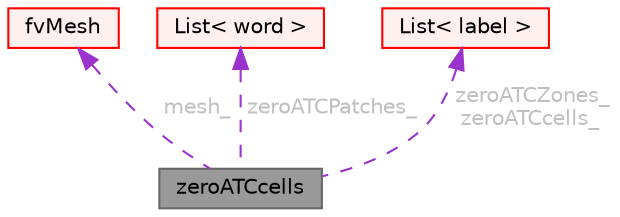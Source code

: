digraph "zeroATCcells"
{
 // LATEX_PDF_SIZE
  bgcolor="transparent";
  edge [fontname=Helvetica,fontsize=10,labelfontname=Helvetica,labelfontsize=10];
  node [fontname=Helvetica,fontsize=10,shape=box,height=0.2,width=0.4];
  Node1 [id="Node000001",label="zeroATCcells",height=0.2,width=0.4,color="gray40", fillcolor="grey60", style="filled", fontcolor="black",tooltip="Base class for selecting cells on which to zero the ATC term."];
  Node2 -> Node1 [id="edge1_Node000001_Node000002",dir="back",color="darkorchid3",style="dashed",tooltip=" ",label=" mesh_",fontcolor="grey" ];
  Node2 [id="Node000002",label="fvMesh",height=0.2,width=0.4,color="red", fillcolor="#FFF0F0", style="filled",URL="$classFoam_1_1fvMesh.html",tooltip="Mesh data needed to do the Finite Volume discretisation."];
  Node54 -> Node1 [id="edge2_Node000001_Node000054",dir="back",color="darkorchid3",style="dashed",tooltip=" ",label=" zeroATCPatches_",fontcolor="grey" ];
  Node54 [id="Node000054",label="List\< word \>",height=0.2,width=0.4,color="red", fillcolor="#FFF0F0", style="filled",URL="$classFoam_1_1List.html",tooltip=" "];
  Node56 -> Node1 [id="edge3_Node000001_Node000056",dir="back",color="darkorchid3",style="dashed",tooltip=" ",label=" zeroATCZones_\nzeroATCcells_",fontcolor="grey" ];
  Node56 [id="Node000056",label="List\< label \>",height=0.2,width=0.4,color="red", fillcolor="#FFF0F0", style="filled",URL="$classFoam_1_1List.html",tooltip=" "];
}
